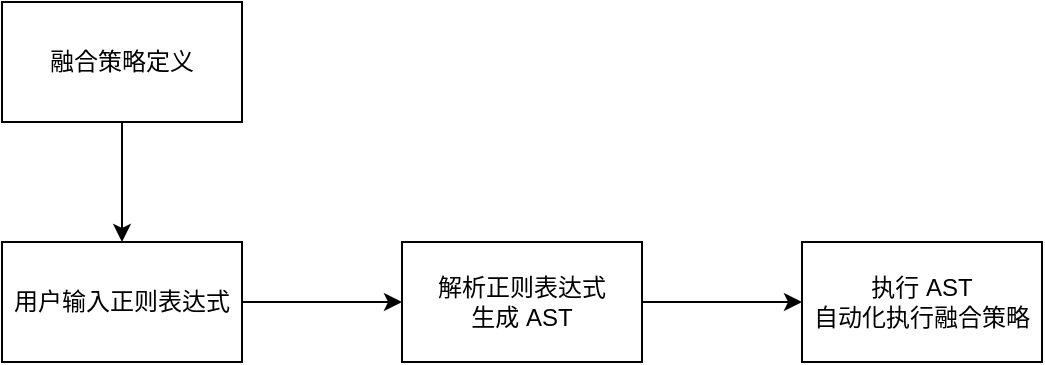 <mxfile version="21.6.6" type="github">
  <diagram name="第 1 页" id="2Vnw62YYS_jXsldepSf_">
    <mxGraphModel dx="954" dy="446" grid="1" gridSize="10" guides="1" tooltips="1" connect="1" arrows="1" fold="1" page="1" pageScale="1" pageWidth="827" pageHeight="1169" math="0" shadow="0">
      <root>
        <mxCell id="0" />
        <mxCell id="1" parent="0" />
        <mxCell id="ZqUYUjspRrhIS6OB5v-p-3" value="" style="edgeStyle=orthogonalEdgeStyle;rounded=0;orthogonalLoop=1;jettySize=auto;html=1;" parent="1" source="ZqUYUjspRrhIS6OB5v-p-1" target="ZqUYUjspRrhIS6OB5v-p-2" edge="1">
          <mxGeometry relative="1" as="geometry" />
        </mxCell>
        <mxCell id="ZqUYUjspRrhIS6OB5v-p-1" value="融合策略定义" style="rounded=0;whiteSpace=wrap;html=1;" parent="1" vertex="1">
          <mxGeometry x="140" y="190" width="120" height="60" as="geometry" />
        </mxCell>
        <mxCell id="ZqUYUjspRrhIS6OB5v-p-5" value="" style="edgeStyle=orthogonalEdgeStyle;rounded=0;orthogonalLoop=1;jettySize=auto;html=1;" parent="1" source="ZqUYUjspRrhIS6OB5v-p-2" target="ZqUYUjspRrhIS6OB5v-p-4" edge="1">
          <mxGeometry relative="1" as="geometry" />
        </mxCell>
        <mxCell id="ZqUYUjspRrhIS6OB5v-p-2" value="用户输入正则表达式" style="whiteSpace=wrap;html=1;rounded=0;" parent="1" vertex="1">
          <mxGeometry x="140" y="310" width="120" height="60" as="geometry" />
        </mxCell>
        <mxCell id="ZqUYUjspRrhIS6OB5v-p-7" value="" style="edgeStyle=orthogonalEdgeStyle;rounded=0;orthogonalLoop=1;jettySize=auto;html=1;" parent="1" source="ZqUYUjspRrhIS6OB5v-p-4" target="ZqUYUjspRrhIS6OB5v-p-6" edge="1">
          <mxGeometry relative="1" as="geometry" />
        </mxCell>
        <mxCell id="ZqUYUjspRrhIS6OB5v-p-4" value="解析正则表达式&lt;br&gt;生成 AST" style="whiteSpace=wrap;html=1;rounded=0;" parent="1" vertex="1">
          <mxGeometry x="340" y="310" width="120" height="60" as="geometry" />
        </mxCell>
        <mxCell id="ZqUYUjspRrhIS6OB5v-p-6" value="执行 AST&lt;br&gt;自动化执行融合策略" style="whiteSpace=wrap;html=1;rounded=0;" parent="1" vertex="1">
          <mxGeometry x="540" y="310" width="120" height="60" as="geometry" />
        </mxCell>
      </root>
    </mxGraphModel>
  </diagram>
</mxfile>
